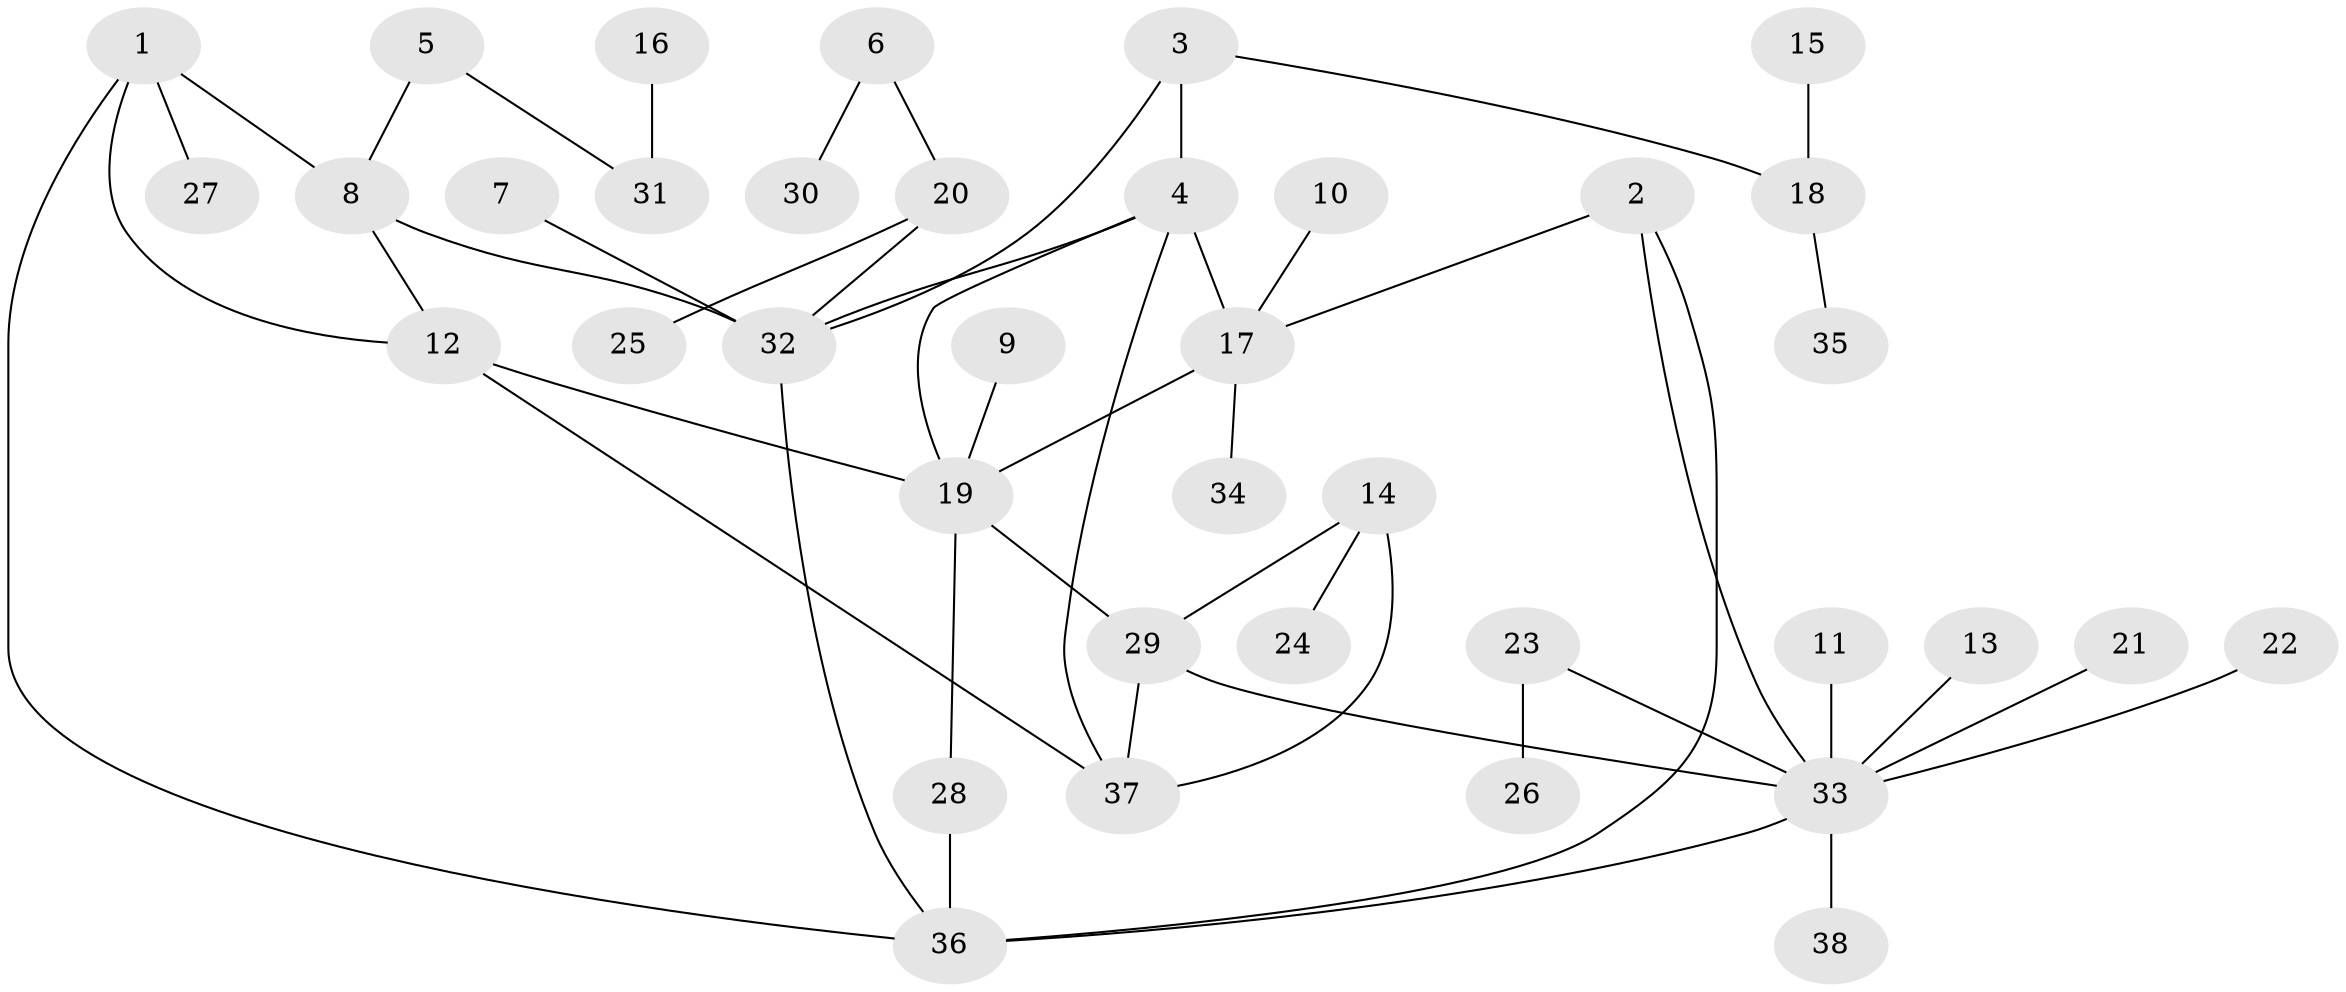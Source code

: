 // original degree distribution, {8: 0.03225806451612903, 3: 0.08064516129032258, 7: 0.016129032258064516, 5: 0.06451612903225806, 6: 0.03225806451612903, 4: 0.06451612903225806, 10: 0.016129032258064516, 2: 0.11290322580645161, 1: 0.5806451612903226}
// Generated by graph-tools (version 1.1) at 2025/37/03/04/25 23:37:44]
// undirected, 38 vertices, 49 edges
graph export_dot {
  node [color=gray90,style=filled];
  1;
  2;
  3;
  4;
  5;
  6;
  7;
  8;
  9;
  10;
  11;
  12;
  13;
  14;
  15;
  16;
  17;
  18;
  19;
  20;
  21;
  22;
  23;
  24;
  25;
  26;
  27;
  28;
  29;
  30;
  31;
  32;
  33;
  34;
  35;
  36;
  37;
  38;
  1 -- 8 [weight=1.0];
  1 -- 12 [weight=1.0];
  1 -- 27 [weight=1.0];
  1 -- 36 [weight=1.0];
  2 -- 17 [weight=1.0];
  2 -- 33 [weight=1.0];
  2 -- 36 [weight=1.0];
  3 -- 4 [weight=1.0];
  3 -- 18 [weight=1.0];
  3 -- 32 [weight=1.0];
  4 -- 17 [weight=1.0];
  4 -- 19 [weight=1.0];
  4 -- 32 [weight=1.0];
  4 -- 37 [weight=1.0];
  5 -- 8 [weight=1.0];
  5 -- 31 [weight=1.0];
  6 -- 20 [weight=1.0];
  6 -- 30 [weight=1.0];
  7 -- 32 [weight=1.0];
  8 -- 12 [weight=1.0];
  8 -- 32 [weight=1.0];
  9 -- 19 [weight=1.0];
  10 -- 17 [weight=1.0];
  11 -- 33 [weight=1.0];
  12 -- 19 [weight=1.0];
  12 -- 37 [weight=1.0];
  13 -- 33 [weight=1.0];
  14 -- 24 [weight=1.0];
  14 -- 29 [weight=1.0];
  14 -- 37 [weight=1.0];
  15 -- 18 [weight=1.0];
  16 -- 31 [weight=1.0];
  17 -- 19 [weight=1.0];
  17 -- 34 [weight=1.0];
  18 -- 35 [weight=1.0];
  19 -- 28 [weight=1.0];
  19 -- 29 [weight=1.0];
  20 -- 25 [weight=1.0];
  20 -- 32 [weight=1.0];
  21 -- 33 [weight=1.0];
  22 -- 33 [weight=1.0];
  23 -- 26 [weight=1.0];
  23 -- 33 [weight=1.0];
  28 -- 36 [weight=1.0];
  29 -- 33 [weight=1.0];
  29 -- 37 [weight=1.0];
  32 -- 36 [weight=1.0];
  33 -- 36 [weight=1.0];
  33 -- 38 [weight=1.0];
}
